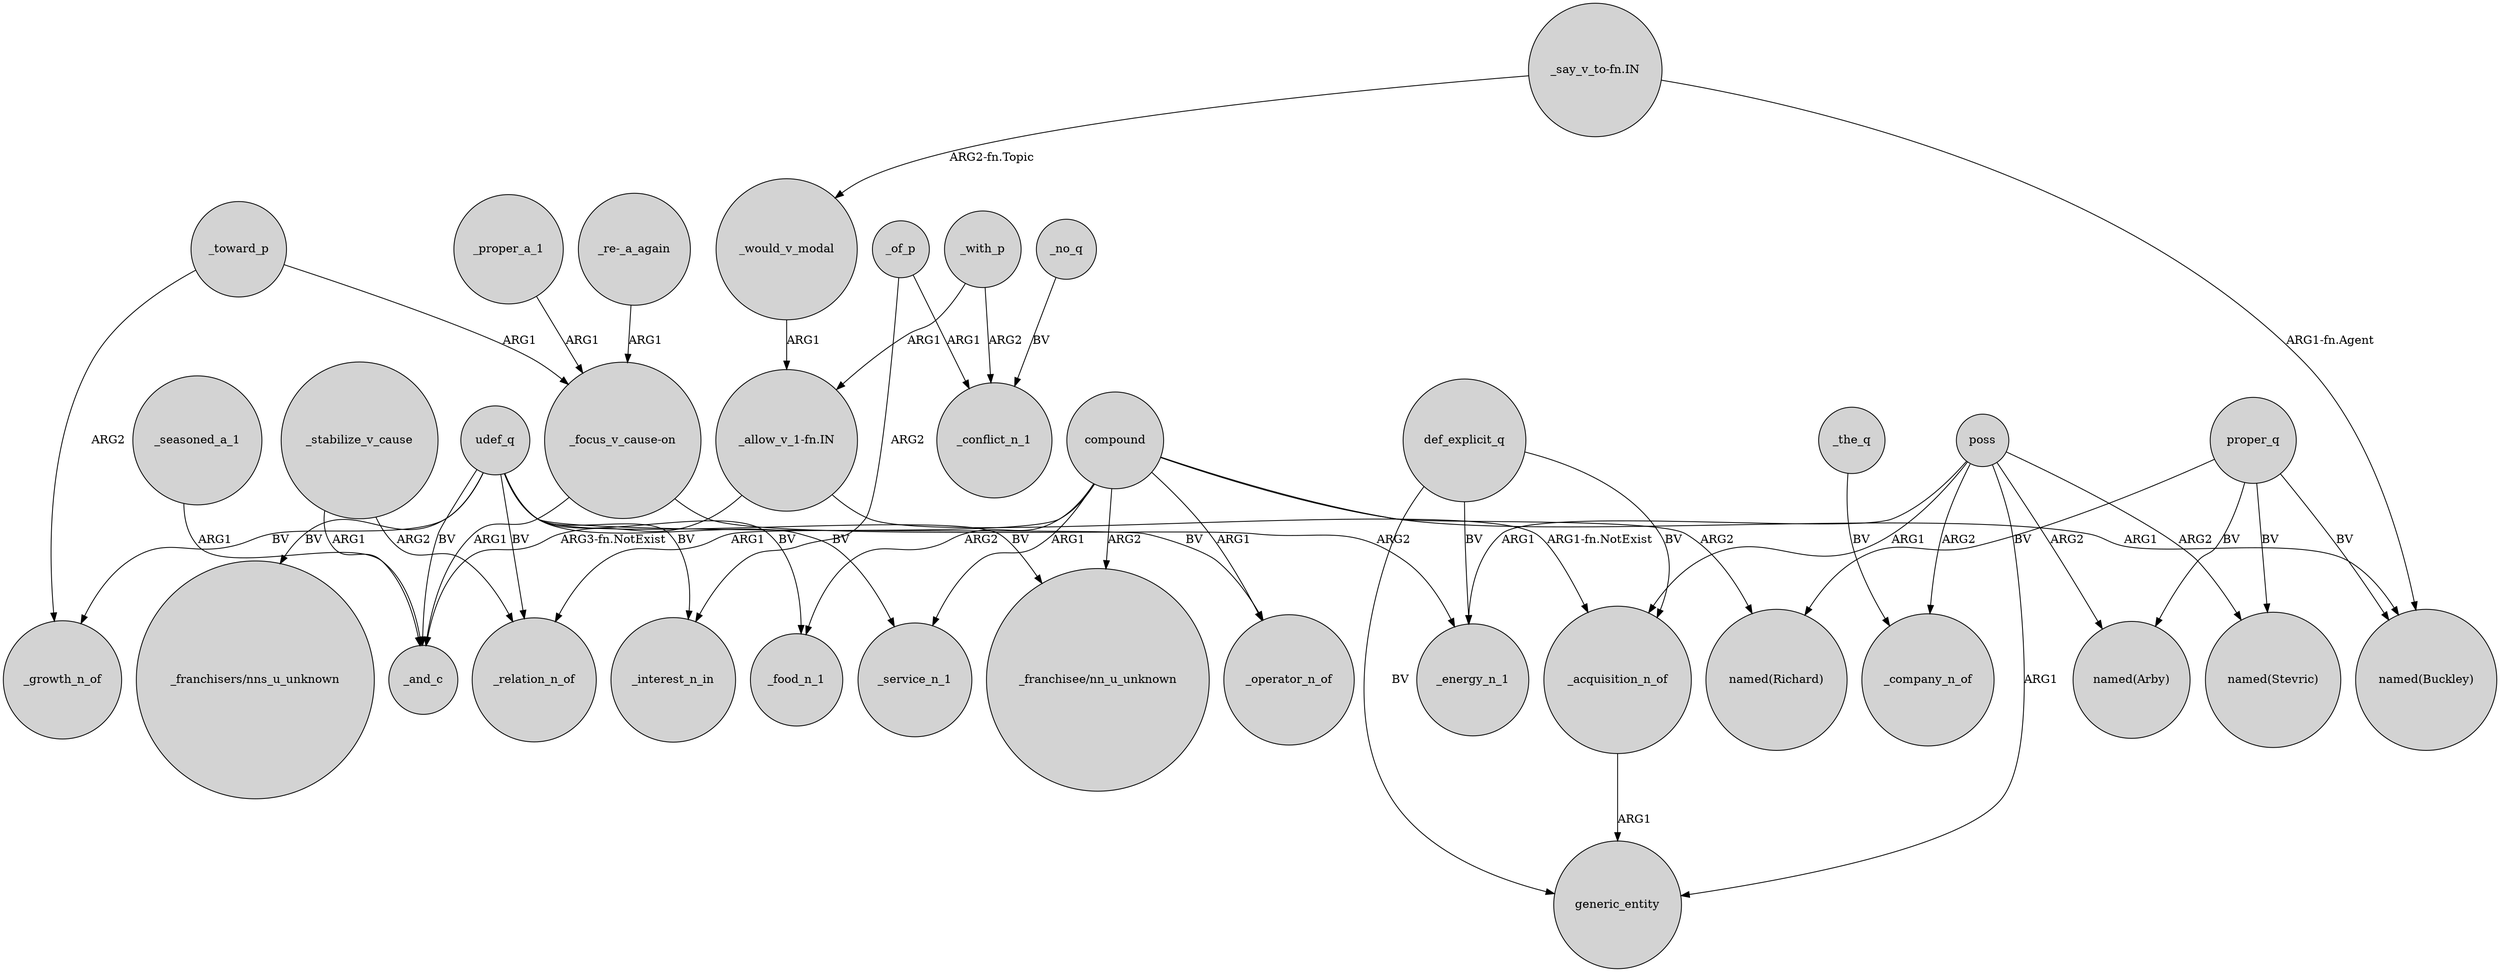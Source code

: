 digraph {
	node [shape=circle style=filled]
	"_say_v_to-fn.IN" -> _would_v_modal [label="ARG2-fn.Topic"]
	_stabilize_v_cause -> _and_c [label=ARG1]
	"_re-_a_again" -> "_focus_v_cause-on" [label=ARG1]
	poss -> _acquisition_n_of [label=ARG1]
	compound -> _food_n_1 [label=ARG2]
	poss -> generic_entity [label=ARG1]
	_of_p -> _interest_n_in [label=ARG2]
	_seasoned_a_1 -> _and_c [label=ARG1]
	_proper_a_1 -> "_focus_v_cause-on" [label=ARG1]
	udef_q -> "_franchisers/nns_u_unknown" [label=BV]
	def_explicit_q -> _energy_n_1 [label=BV]
	compound -> "_franchisee/nn_u_unknown" [label=ARG2]
	compound -> "named(Richard)" [label=ARG2]
	udef_q -> _relation_n_of [label=BV]
	def_explicit_q -> generic_entity [label=BV]
	_toward_p -> _growth_n_of [label=ARG2]
	"_say_v_to-fn.IN" -> "named(Buckley)" [label="ARG1-fn.Agent"]
	udef_q -> _interest_n_in [label=BV]
	_no_q -> _conflict_n_1 [label=BV]
	def_explicit_q -> _acquisition_n_of [label=BV]
	udef_q -> _food_n_1 [label=BV]
	_with_p -> "_allow_v_1-fn.IN" [label=ARG1]
	"_focus_v_cause-on" -> _energy_n_1 [label=ARG2]
	_the_q -> _company_n_of [label=BV]
	udef_q -> "_franchisee/nn_u_unknown" [label=BV]
	_toward_p -> "_focus_v_cause-on" [label=ARG1]
	proper_q -> "named(Richard)" [label=BV]
	proper_q -> "named(Arby)" [label=BV]
	udef_q -> _service_n_1 [label=BV]
	proper_q -> "named(Stevric)" [label=BV]
	"_focus_v_cause-on" -> _and_c [label=ARG1]
	_would_v_modal -> "_allow_v_1-fn.IN" [label=ARG1]
	_of_p -> _conflict_n_1 [label=ARG1]
	proper_q -> "named(Buckley)" [label=BV]
	udef_q -> _operator_n_of [label=BV]
	compound -> _operator_n_of [label=ARG1]
	poss -> _energy_n_1 [label=ARG1]
	"_allow_v_1-fn.IN" -> _acquisition_n_of [label="ARG1-fn.NotExist"]
	_with_p -> _conflict_n_1 [label=ARG2]
	_acquisition_n_of -> generic_entity [label=ARG1]
	poss -> _company_n_of [label=ARG2]
	_stabilize_v_cause -> _relation_n_of [label=ARG2]
	compound -> "named(Buckley)" [label=ARG1]
	compound -> _relation_n_of [label=ARG1]
	poss -> "named(Stevric)" [label=ARG2]
	udef_q -> _and_c [label=BV]
	udef_q -> _growth_n_of [label=BV]
	compound -> _service_n_1 [label=ARG1]
	poss -> "named(Arby)" [label=ARG2]
	"_allow_v_1-fn.IN" -> _and_c [label="ARG3-fn.NotExist"]
}
